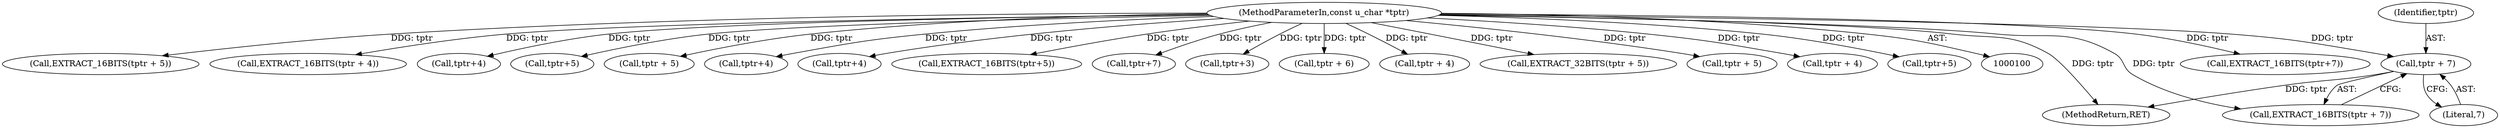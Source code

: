 digraph "0_tcpdump_e6511cc1a950fe1566b2236329d6b4bd0826cc7a@pointer" {
"1000193" [label="(Call,tptr + 7)"];
"1000102" [label="(MethodParameterIn,const u_char *tptr)"];
"1000285" [label="(MethodReturn,RET)"];
"1000188" [label="(Call,EXTRACT_16BITS(tptr+7))"];
"1000175" [label="(Call,EXTRACT_16BITS(tptr + 5))"];
"1000273" [label="(Call,EXTRACT_16BITS(tptr + 4))"];
"1000252" [label="(Call,tptr+4)"];
"1000194" [label="(Identifier,tptr)"];
"1000223" [label="(Call,tptr+5)"];
"1000256" [label="(Call,tptr + 5)"];
"1000215" [label="(Call,tptr+4)"];
"1000155" [label="(Call,tptr+4)"];
"1000171" [label="(Call,EXTRACT_16BITS(tptr+5))"];
"1000189" [label="(Call,tptr+7)"];
"1000120" [label="(Call,tptr+3)"];
"1000230" [label="(Call,tptr + 6)"];
"1000159" [label="(Call,tptr + 4)"];
"1000255" [label="(Call,EXTRACT_32BITS(tptr + 5))"];
"1000102" [label="(MethodParameterIn,const u_char *tptr)"];
"1000195" [label="(Literal,7)"];
"1000176" [label="(Call,tptr + 5)"];
"1000274" [label="(Call,tptr + 4)"];
"1000192" [label="(Call,EXTRACT_16BITS(tptr + 7))"];
"1000172" [label="(Call,tptr+5)"];
"1000193" [label="(Call,tptr + 7)"];
"1000193" -> "1000192"  [label="AST: "];
"1000193" -> "1000195"  [label="CFG: "];
"1000194" -> "1000193"  [label="AST: "];
"1000195" -> "1000193"  [label="AST: "];
"1000192" -> "1000193"  [label="CFG: "];
"1000193" -> "1000285"  [label="DDG: tptr"];
"1000102" -> "1000193"  [label="DDG: tptr"];
"1000102" -> "1000100"  [label="AST: "];
"1000102" -> "1000285"  [label="DDG: tptr"];
"1000102" -> "1000120"  [label="DDG: tptr"];
"1000102" -> "1000155"  [label="DDG: tptr"];
"1000102" -> "1000159"  [label="DDG: tptr"];
"1000102" -> "1000171"  [label="DDG: tptr"];
"1000102" -> "1000172"  [label="DDG: tptr"];
"1000102" -> "1000175"  [label="DDG: tptr"];
"1000102" -> "1000176"  [label="DDG: tptr"];
"1000102" -> "1000188"  [label="DDG: tptr"];
"1000102" -> "1000189"  [label="DDG: tptr"];
"1000102" -> "1000192"  [label="DDG: tptr"];
"1000102" -> "1000215"  [label="DDG: tptr"];
"1000102" -> "1000223"  [label="DDG: tptr"];
"1000102" -> "1000230"  [label="DDG: tptr"];
"1000102" -> "1000252"  [label="DDG: tptr"];
"1000102" -> "1000255"  [label="DDG: tptr"];
"1000102" -> "1000256"  [label="DDG: tptr"];
"1000102" -> "1000273"  [label="DDG: tptr"];
"1000102" -> "1000274"  [label="DDG: tptr"];
}
